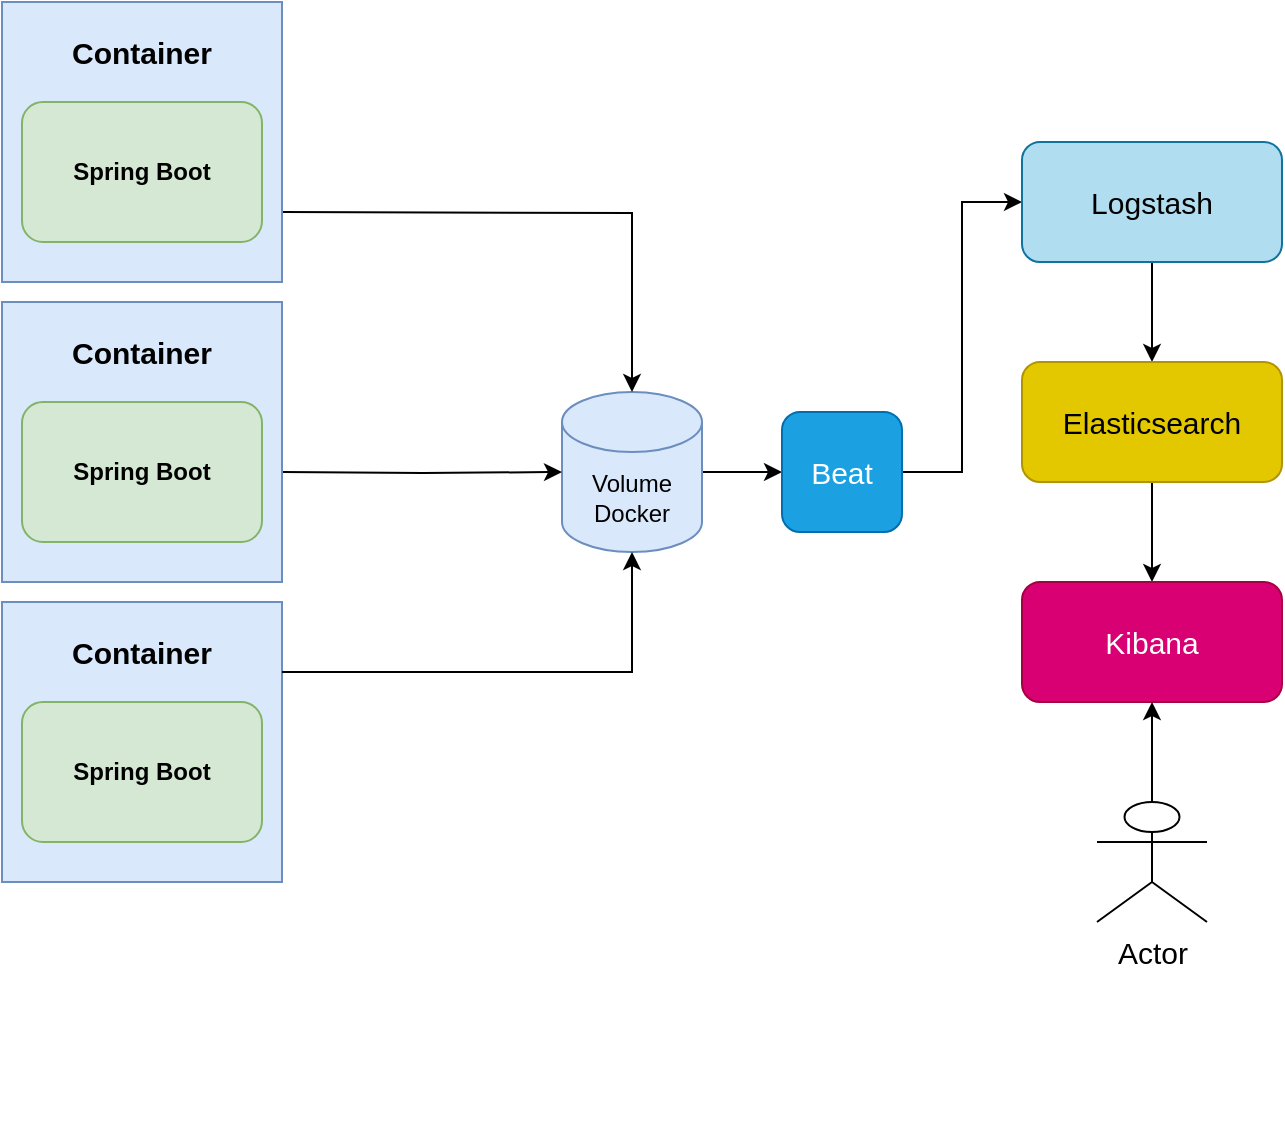 <mxfile version="19.0.3" type="device"><diagram id="gIdkpDTJbYw0K2J6prqf" name="Página-1"><mxGraphModel dx="1422" dy="857" grid="0" gridSize="10" guides="1" tooltips="1" connect="1" arrows="1" fold="1" page="1" pageScale="1" pageWidth="827" pageHeight="1169" math="0" shadow="0"><root><mxCell id="0"/><mxCell id="1" parent="0"/><mxCell id="07WsAfTVJaZ52tXGE2SR-28" style="edgeStyle=orthogonalEdgeStyle;rounded=0;orthogonalLoop=1;jettySize=auto;html=1;entryX=0;entryY=0.5;entryDx=0;entryDy=0;fontSize=15;" edge="1" parent="1" source="07WsAfTVJaZ52tXGE2SR-2" target="07WsAfTVJaZ52tXGE2SR-27"><mxGeometry relative="1" as="geometry"/></mxCell><mxCell id="07WsAfTVJaZ52tXGE2SR-2" value="Volume Docker" style="shape=cylinder3;whiteSpace=wrap;html=1;boundedLbl=1;backgroundOutline=1;size=15;fillColor=#dae8fc;strokeColor=#6c8ebf;" vertex="1" parent="1"><mxGeometry x="320" y="205" width="70" height="80" as="geometry"/></mxCell><mxCell id="07WsAfTVJaZ52tXGE2SR-7" value="" style="group" vertex="1" connectable="0" parent="1"><mxGeometry x="40" y="310" width="140" height="140" as="geometry"/></mxCell><mxCell id="07WsAfTVJaZ52tXGE2SR-8" value="" style="whiteSpace=wrap;html=1;aspect=fixed;fillColor=#dae8fc;strokeColor=#6c8ebf;" vertex="1" parent="07WsAfTVJaZ52tXGE2SR-7"><mxGeometry width="140" height="140" as="geometry"/></mxCell><mxCell id="07WsAfTVJaZ52tXGE2SR-9" value="Spring Boot" style="rounded=1;whiteSpace=wrap;html=1;fontStyle=1;fillColor=#d5e8d4;strokeColor=#82b366;" vertex="1" parent="07WsAfTVJaZ52tXGE2SR-7"><mxGeometry x="10" y="50" width="120" height="70" as="geometry"/></mxCell><mxCell id="07WsAfTVJaZ52tXGE2SR-10" value="Container" style="text;html=1;strokeColor=none;fillColor=none;align=center;verticalAlign=middle;whiteSpace=wrap;rounded=0;fontStyle=1;fontSize=15;" vertex="1" parent="07WsAfTVJaZ52tXGE2SR-7"><mxGeometry y="10" width="140" height="30" as="geometry"/></mxCell><mxCell id="07WsAfTVJaZ52tXGE2SR-15" style="edgeStyle=orthogonalEdgeStyle;rounded=0;orthogonalLoop=1;jettySize=auto;html=1;entryX=0.5;entryY=0;entryDx=0;entryDy=0;entryPerimeter=0;fontSize=15;exitX=1;exitY=0.75;exitDx=0;exitDy=0;" edge="1" parent="1" target="07WsAfTVJaZ52tXGE2SR-2"><mxGeometry relative="1" as="geometry"><mxPoint x="180" y="115" as="sourcePoint"/></mxGeometry></mxCell><mxCell id="07WsAfTVJaZ52tXGE2SR-16" style="edgeStyle=orthogonalEdgeStyle;rounded=0;orthogonalLoop=1;jettySize=auto;html=1;entryX=0;entryY=0.5;entryDx=0;entryDy=0;entryPerimeter=0;fontSize=15;" edge="1" parent="1" target="07WsAfTVJaZ52tXGE2SR-2"><mxGeometry relative="1" as="geometry"><mxPoint x="180" y="245" as="sourcePoint"/></mxGeometry></mxCell><mxCell id="07WsAfTVJaZ52tXGE2SR-17" style="edgeStyle=orthogonalEdgeStyle;rounded=0;orthogonalLoop=1;jettySize=auto;html=1;entryX=0.5;entryY=1;entryDx=0;entryDy=0;entryPerimeter=0;fontSize=15;exitX=1;exitY=0.25;exitDx=0;exitDy=0;" edge="1" parent="1" source="07WsAfTVJaZ52tXGE2SR-8" target="07WsAfTVJaZ52tXGE2SR-2"><mxGeometry relative="1" as="geometry"><mxPoint x="180" y="395" as="sourcePoint"/></mxGeometry></mxCell><mxCell id="07WsAfTVJaZ52tXGE2SR-19" value="" style="group" vertex="1" connectable="0" parent="1"><mxGeometry x="40" y="160" width="140" height="140" as="geometry"/></mxCell><mxCell id="07WsAfTVJaZ52tXGE2SR-20" value="" style="whiteSpace=wrap;html=1;aspect=fixed;fillColor=#dae8fc;strokeColor=#6c8ebf;" vertex="1" parent="07WsAfTVJaZ52tXGE2SR-19"><mxGeometry width="140" height="140" as="geometry"/></mxCell><mxCell id="07WsAfTVJaZ52tXGE2SR-21" value="Spring Boot" style="rounded=1;whiteSpace=wrap;html=1;fontStyle=1;fillColor=#d5e8d4;strokeColor=#82b366;" vertex="1" parent="07WsAfTVJaZ52tXGE2SR-19"><mxGeometry x="10" y="50" width="120" height="70" as="geometry"/></mxCell><mxCell id="07WsAfTVJaZ52tXGE2SR-22" value="Container" style="text;html=1;strokeColor=none;fillColor=none;align=center;verticalAlign=middle;whiteSpace=wrap;rounded=0;fontStyle=1;fontSize=15;" vertex="1" parent="07WsAfTVJaZ52tXGE2SR-19"><mxGeometry y="10" width="140" height="30" as="geometry"/></mxCell><mxCell id="07WsAfTVJaZ52tXGE2SR-23" value="" style="group" vertex="1" connectable="0" parent="1"><mxGeometry x="40" y="10" width="140" height="140" as="geometry"/></mxCell><mxCell id="07WsAfTVJaZ52tXGE2SR-24" value="" style="whiteSpace=wrap;html=1;aspect=fixed;fillColor=#dae8fc;strokeColor=#6c8ebf;" vertex="1" parent="07WsAfTVJaZ52tXGE2SR-23"><mxGeometry width="140" height="140" as="geometry"/></mxCell><mxCell id="07WsAfTVJaZ52tXGE2SR-25" value="Spring Boot" style="rounded=1;whiteSpace=wrap;html=1;fontStyle=1;fillColor=#d5e8d4;strokeColor=#82b366;" vertex="1" parent="07WsAfTVJaZ52tXGE2SR-23"><mxGeometry x="10" y="50" width="120" height="70" as="geometry"/></mxCell><mxCell id="07WsAfTVJaZ52tXGE2SR-26" value="Container" style="text;html=1;strokeColor=none;fillColor=none;align=center;verticalAlign=middle;whiteSpace=wrap;rounded=0;fontStyle=1;fontSize=15;" vertex="1" parent="07WsAfTVJaZ52tXGE2SR-23"><mxGeometry y="10" width="140" height="30" as="geometry"/></mxCell><mxCell id="07WsAfTVJaZ52tXGE2SR-30" style="edgeStyle=orthogonalEdgeStyle;rounded=0;orthogonalLoop=1;jettySize=auto;html=1;entryX=0;entryY=0.5;entryDx=0;entryDy=0;fontSize=15;" edge="1" parent="1" source="07WsAfTVJaZ52tXGE2SR-27" target="07WsAfTVJaZ52tXGE2SR-29"><mxGeometry relative="1" as="geometry"/></mxCell><mxCell id="07WsAfTVJaZ52tXGE2SR-27" value="Beat" style="rounded=1;whiteSpace=wrap;html=1;fontSize=15;fillColor=#1ba1e2;fontColor=#ffffff;strokeColor=#006EAF;" vertex="1" parent="1"><mxGeometry x="430" y="215" width="60" height="60" as="geometry"/></mxCell><mxCell id="07WsAfTVJaZ52tXGE2SR-33" style="edgeStyle=orthogonalEdgeStyle;rounded=0;orthogonalLoop=1;jettySize=auto;html=1;entryX=0.5;entryY=0;entryDx=0;entryDy=0;fontSize=15;" edge="1" parent="1" source="07WsAfTVJaZ52tXGE2SR-29" target="07WsAfTVJaZ52tXGE2SR-31"><mxGeometry relative="1" as="geometry"/></mxCell><mxCell id="07WsAfTVJaZ52tXGE2SR-29" value="Logstash" style="rounded=1;whiteSpace=wrap;html=1;fontSize=15;fillColor=#b1ddf0;strokeColor=#10739e;" vertex="1" parent="1"><mxGeometry x="550" y="80" width="130" height="60" as="geometry"/></mxCell><mxCell id="07WsAfTVJaZ52tXGE2SR-34" style="edgeStyle=orthogonalEdgeStyle;rounded=0;orthogonalLoop=1;jettySize=auto;html=1;entryX=0.5;entryY=0;entryDx=0;entryDy=0;fontSize=15;" edge="1" parent="1" source="07WsAfTVJaZ52tXGE2SR-31" target="07WsAfTVJaZ52tXGE2SR-32"><mxGeometry relative="1" as="geometry"/></mxCell><mxCell id="07WsAfTVJaZ52tXGE2SR-31" value="Elasticsearch" style="rounded=1;whiteSpace=wrap;html=1;fontSize=15;fillColor=#e3c800;fontColor=#000000;strokeColor=#B09500;" vertex="1" parent="1"><mxGeometry x="550" y="190" width="130" height="60" as="geometry"/></mxCell><mxCell id="07WsAfTVJaZ52tXGE2SR-32" value="Kibana" style="rounded=1;whiteSpace=wrap;html=1;fontSize=15;fillColor=#d80073;fontColor=#ffffff;strokeColor=#A50040;" vertex="1" parent="1"><mxGeometry x="550" y="300" width="130" height="60" as="geometry"/></mxCell><mxCell id="07WsAfTVJaZ52tXGE2SR-36" style="edgeStyle=orthogonalEdgeStyle;rounded=0;orthogonalLoop=1;jettySize=auto;html=1;entryX=0.5;entryY=1;entryDx=0;entryDy=0;fontSize=15;" edge="1" parent="1" source="07WsAfTVJaZ52tXGE2SR-35" target="07WsAfTVJaZ52tXGE2SR-32"><mxGeometry relative="1" as="geometry"/></mxCell><mxCell id="07WsAfTVJaZ52tXGE2SR-35" value="Actor" style="shape=umlActor;verticalLabelPosition=bottom;verticalAlign=top;html=1;outlineConnect=0;fontSize=15;" vertex="1" parent="1"><mxGeometry x="587.5" y="410" width="55" height="60" as="geometry"/></mxCell><mxCell id="07WsAfTVJaZ52tXGE2SR-39" value="" style="shape=image;verticalLabelPosition=bottom;labelBackgroundColor=default;verticalAlign=top;aspect=fixed;imageAspect=0;image=https://images.contentstack.io/v3/assets/bltefdd0b53724fa2ce/blt745c7c0288922a62/5c11edccdf09df047814db29/elk-stack-3-elks-stacked.svg;" vertex="1" parent="1"><mxGeometry x="189" y="369" width="379.93" height="205" as="geometry"/></mxCell><mxCell id="07WsAfTVJaZ52tXGE2SR-40" value="" style="shape=image;verticalLabelPosition=bottom;labelBackgroundColor=default;verticalAlign=top;aspect=fixed;imageAspect=0;image=https://images.contentstack.io/v3/assets/bltefdd0b53724fa2ce/blt4b5878e620695c17/5c11edeb928f832d782d0622/elk-stack-elk-bee.svg;" vertex="1" parent="1"><mxGeometry x="400" y="285" width="111.2" height="60" as="geometry"/></mxCell></root></mxGraphModel></diagram></mxfile>
